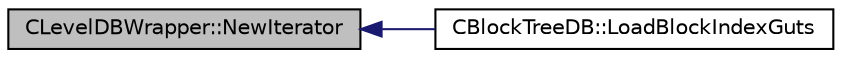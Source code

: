 digraph "CLevelDBWrapper::NewIterator"
{
  edge [fontname="Helvetica",fontsize="10",labelfontname="Helvetica",labelfontsize="10"];
  node [fontname="Helvetica",fontsize="10",shape=record];
  rankdir="LR";
  Node31 [label="CLevelDBWrapper::NewIterator",height=0.2,width=0.4,color="black", fillcolor="grey75", style="filled", fontcolor="black"];
  Node31 -> Node32 [dir="back",color="midnightblue",fontsize="10",style="solid",fontname="Helvetica"];
  Node32 [label="CBlockTreeDB::LoadBlockIndexGuts",height=0.2,width=0.4,color="black", fillcolor="white", style="filled",URL="$class_c_block_tree_d_b.html#a12be19bb1d7253eeb40e1aa88b032346"];
}

